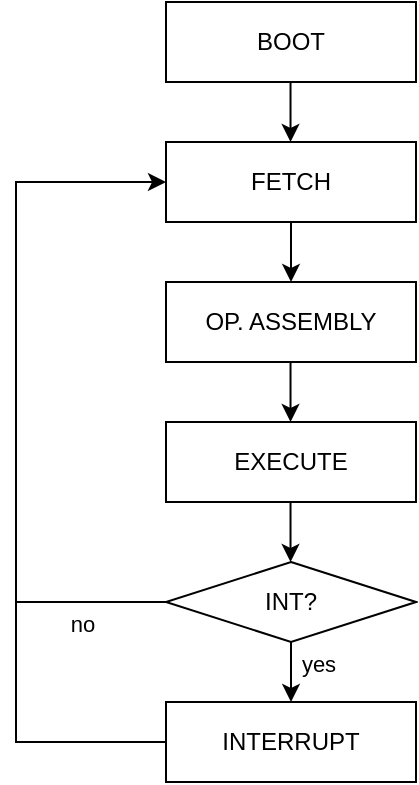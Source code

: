 <mxfile version="26.1.1" pages="2">
  <diagram name="boot" id="DjESVVIIptC1zDyP8yBi">
    <mxGraphModel dx="819" dy="502" grid="0" gridSize="10" guides="1" tooltips="1" connect="1" arrows="1" fold="1" page="1" pageScale="1" pageWidth="850" pageHeight="1100" math="0" shadow="0">
      <root>
        <mxCell id="0" />
        <mxCell id="1" parent="0" />
        <mxCell id="jLBd1UtqGsKdpa_cggNe-1" value="BOOT" style="rounded=0;whiteSpace=wrap;html=1;" vertex="1" parent="1">
          <mxGeometry x="425" y="200" width="125" height="40" as="geometry" />
        </mxCell>
        <mxCell id="jLBd1UtqGsKdpa_cggNe-2" value="FETCH" style="rounded=0;whiteSpace=wrap;html=1;" vertex="1" parent="1">
          <mxGeometry x="425" y="270" width="125" height="40" as="geometry" />
        </mxCell>
        <mxCell id="jLBd1UtqGsKdpa_cggNe-3" value="OP. ASSEMBLY" style="rounded=0;whiteSpace=wrap;html=1;" vertex="1" parent="1">
          <mxGeometry x="425" y="340" width="125" height="40" as="geometry" />
        </mxCell>
        <mxCell id="jLBd1UtqGsKdpa_cggNe-4" value="EXECUTE" style="rounded=0;whiteSpace=wrap;html=1;" vertex="1" parent="1">
          <mxGeometry x="425" y="410" width="125" height="40" as="geometry" />
        </mxCell>
        <mxCell id="jLBd1UtqGsKdpa_cggNe-11" style="edgeStyle=orthogonalEdgeStyle;rounded=0;orthogonalLoop=1;jettySize=auto;html=1;endArrow=none;startFill=0;" edge="1" parent="1" source="jLBd1UtqGsKdpa_cggNe-5">
          <mxGeometry relative="1" as="geometry">
            <mxPoint x="350" y="500" as="targetPoint" />
          </mxGeometry>
        </mxCell>
        <mxCell id="jLBd1UtqGsKdpa_cggNe-12" value="no" style="edgeLabel;html=1;align=center;verticalAlign=middle;resizable=0;points=[];" vertex="1" connectable="0" parent="jLBd1UtqGsKdpa_cggNe-11">
          <mxGeometry x="0.133" y="2" relative="1" as="geometry">
            <mxPoint y="8" as="offset" />
          </mxGeometry>
        </mxCell>
        <mxCell id="jLBd1UtqGsKdpa_cggNe-5" value="INT?" style="rhombus;whiteSpace=wrap;html=1;" vertex="1" parent="1">
          <mxGeometry x="425" y="480" width="125" height="40" as="geometry" />
        </mxCell>
        <mxCell id="jLBd1UtqGsKdpa_cggNe-6" value="INTERRUPT" style="rounded=0;whiteSpace=wrap;html=1;" vertex="1" parent="1">
          <mxGeometry x="425" y="550" width="125" height="40" as="geometry" />
        </mxCell>
        <mxCell id="jLBd1UtqGsKdpa_cggNe-7" value="" style="endArrow=classic;html=1;rounded=0;exitX=0.5;exitY=1;exitDx=0;exitDy=0;entryX=0.5;entryY=0;entryDx=0;entryDy=0;" edge="1" parent="1" source="jLBd1UtqGsKdpa_cggNe-5" target="jLBd1UtqGsKdpa_cggNe-6">
          <mxGeometry width="50" height="50" relative="1" as="geometry">
            <mxPoint x="540" y="540" as="sourcePoint" />
            <mxPoint x="590" y="490" as="targetPoint" />
          </mxGeometry>
        </mxCell>
        <mxCell id="jLBd1UtqGsKdpa_cggNe-8" value="yes" style="edgeLabel;html=1;align=center;verticalAlign=middle;resizable=0;points=[];" vertex="1" connectable="0" parent="jLBd1UtqGsKdpa_cggNe-7">
          <mxGeometry x="-0.041" y="2" relative="1" as="geometry">
            <mxPoint x="11" y="-4" as="offset" />
          </mxGeometry>
        </mxCell>
        <mxCell id="jLBd1UtqGsKdpa_cggNe-9" value="" style="endArrow=classic;html=1;rounded=0;exitX=0;exitY=0.5;exitDx=0;exitDy=0;entryX=0;entryY=0.5;entryDx=0;entryDy=0;" edge="1" parent="1" source="jLBd1UtqGsKdpa_cggNe-6" target="jLBd1UtqGsKdpa_cggNe-2">
          <mxGeometry width="50" height="50" relative="1" as="geometry">
            <mxPoint x="540" y="540" as="sourcePoint" />
            <mxPoint x="350" y="290" as="targetPoint" />
            <Array as="points">
              <mxPoint x="350" y="570" />
              <mxPoint x="350" y="290" />
            </Array>
          </mxGeometry>
        </mxCell>
        <mxCell id="jLBd1UtqGsKdpa_cggNe-13" value="" style="endArrow=classic;html=1;rounded=0;exitX=0.5;exitY=1;exitDx=0;exitDy=0;entryX=0.5;entryY=0;entryDx=0;entryDy=0;" edge="1" parent="1" source="jLBd1UtqGsKdpa_cggNe-2" target="jLBd1UtqGsKdpa_cggNe-3">
          <mxGeometry width="50" height="50" relative="1" as="geometry">
            <mxPoint x="540" y="400" as="sourcePoint" />
            <mxPoint x="590" y="350" as="targetPoint" />
          </mxGeometry>
        </mxCell>
        <mxCell id="jLBd1UtqGsKdpa_cggNe-14" value="" style="endArrow=classic;html=1;rounded=0;exitX=0.5;exitY=1;exitDx=0;exitDy=0;entryX=0.5;entryY=0;entryDx=0;entryDy=0;" edge="1" parent="1">
          <mxGeometry width="50" height="50" relative="1" as="geometry">
            <mxPoint x="487.26" y="380" as="sourcePoint" />
            <mxPoint x="487.26" y="410" as="targetPoint" />
          </mxGeometry>
        </mxCell>
        <mxCell id="jLBd1UtqGsKdpa_cggNe-15" value="" style="endArrow=classic;html=1;rounded=0;exitX=0.5;exitY=1;exitDx=0;exitDy=0;entryX=0.5;entryY=0;entryDx=0;entryDy=0;" edge="1" parent="1">
          <mxGeometry width="50" height="50" relative="1" as="geometry">
            <mxPoint x="487.26" y="450" as="sourcePoint" />
            <mxPoint x="487.26" y="480" as="targetPoint" />
          </mxGeometry>
        </mxCell>
        <mxCell id="jLBd1UtqGsKdpa_cggNe-16" value="" style="endArrow=classic;html=1;rounded=0;exitX=0.5;exitY=1;exitDx=0;exitDy=0;entryX=0.5;entryY=0;entryDx=0;entryDy=0;" edge="1" parent="1">
          <mxGeometry width="50" height="50" relative="1" as="geometry">
            <mxPoint x="487.26" y="240" as="sourcePoint" />
            <mxPoint x="487.26" y="270" as="targetPoint" />
          </mxGeometry>
        </mxCell>
      </root>
    </mxGraphModel>
  </diagram>
  <diagram id="LzmD64aL4FqQ9-HuzBe5" name="PIC">
    <mxGraphModel dx="276" dy="169" grid="0" gridSize="10" guides="1" tooltips="1" connect="1" arrows="1" fold="1" page="1" pageScale="1" pageWidth="850" pageHeight="1100" math="0" shadow="0">
      <root>
        <mxCell id="0" />
        <mxCell id="1" parent="0" />
        <mxCell id="6F4XgYjEaqBbli-3qCXY-3" value="&lt;h2&gt;PIC&lt;/h2&gt;" style="rounded=1;whiteSpace=wrap;html=1;rotation=-90;portConstraintRotation=0;container=0;dropTarget=0;textDirection=vertical-rl;" vertex="1" parent="1">
          <mxGeometry x="270" y="310" width="120" height="60" as="geometry" />
        </mxCell>
        <mxCell id="6F4XgYjEaqBbli-3qCXY-4" value="" style="endArrow=classic;html=1;rounded=0;" edge="1" parent="1">
          <mxGeometry width="50" height="50" relative="1" as="geometry">
            <mxPoint x="260" y="300" as="sourcePoint" />
            <mxPoint x="300" y="300" as="targetPoint" />
          </mxGeometry>
        </mxCell>
        <mxCell id="6F4XgYjEaqBbli-3qCXY-5" value="" style="endArrow=classic;html=1;rounded=0;" edge="1" parent="1">
          <mxGeometry width="50" height="50" relative="1" as="geometry">
            <mxPoint x="260" y="381" as="sourcePoint" />
            <mxPoint x="300" y="381" as="targetPoint" />
          </mxGeometry>
        </mxCell>
        <mxCell id="6F4XgYjEaqBbli-3qCXY-6" value="" style="endArrow=none;dashed=1;html=1;rounded=0;" edge="1" parent="1">
          <mxGeometry width="50" height="50" relative="1" as="geometry">
            <mxPoint x="280" y="370" as="sourcePoint" />
            <mxPoint x="280" y="310" as="targetPoint" />
          </mxGeometry>
        </mxCell>
        <mxCell id="6F4XgYjEaqBbli-3qCXY-7" value="" style="endArrow=classic;html=1;rounded=0;exitX=0.5;exitY=1;exitDx=0;exitDy=0;curved=0;shape=flexArrow;endSize=3.731;startSize=6;endWidth=6.923;" edge="1" parent="1" source="6F4XgYjEaqBbli-3qCXY-3">
          <mxGeometry width="50" height="50" relative="1" as="geometry">
            <mxPoint x="300" y="350" as="sourcePoint" />
            <mxPoint x="400" y="340" as="targetPoint" />
          </mxGeometry>
        </mxCell>
        <mxCell id="6F4XgYjEaqBbli-3qCXY-8" value="INT" style="text;html=1;align=center;verticalAlign=middle;resizable=0;points=[];autosize=1;strokeColor=none;fillColor=none;" vertex="1" parent="1">
          <mxGeometry x="210" y="320" width="40" height="30" as="geometry" />
        </mxCell>
        <mxCell id="6F4XgYjEaqBbli-3qCXY-10" value="ISR&lt;br&gt;Position" style="text;html=1;align=center;verticalAlign=middle;resizable=0;points=[];autosize=1;strokeColor=none;fillColor=none;" vertex="1" parent="1">
          <mxGeometry x="390" y="320" width="70" height="40" as="geometry" />
        </mxCell>
      </root>
    </mxGraphModel>
  </diagram>
</mxfile>
